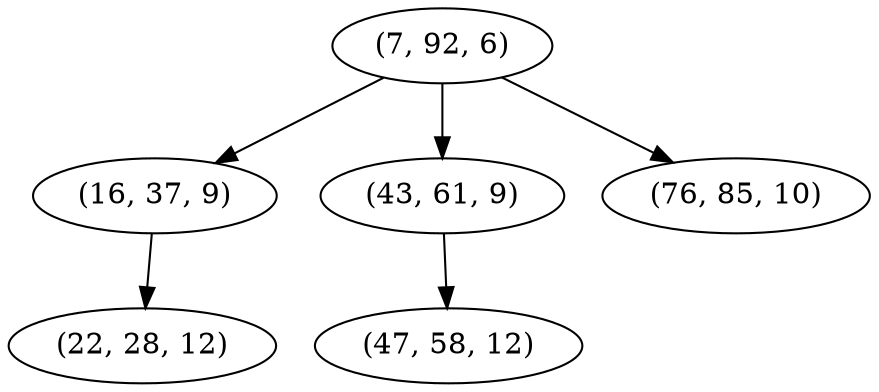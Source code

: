 digraph tree {
    "(7, 92, 6)";
    "(16, 37, 9)";
    "(22, 28, 12)";
    "(43, 61, 9)";
    "(47, 58, 12)";
    "(76, 85, 10)";
    "(7, 92, 6)" -> "(16, 37, 9)";
    "(7, 92, 6)" -> "(43, 61, 9)";
    "(7, 92, 6)" -> "(76, 85, 10)";
    "(16, 37, 9)" -> "(22, 28, 12)";
    "(43, 61, 9)" -> "(47, 58, 12)";
}

